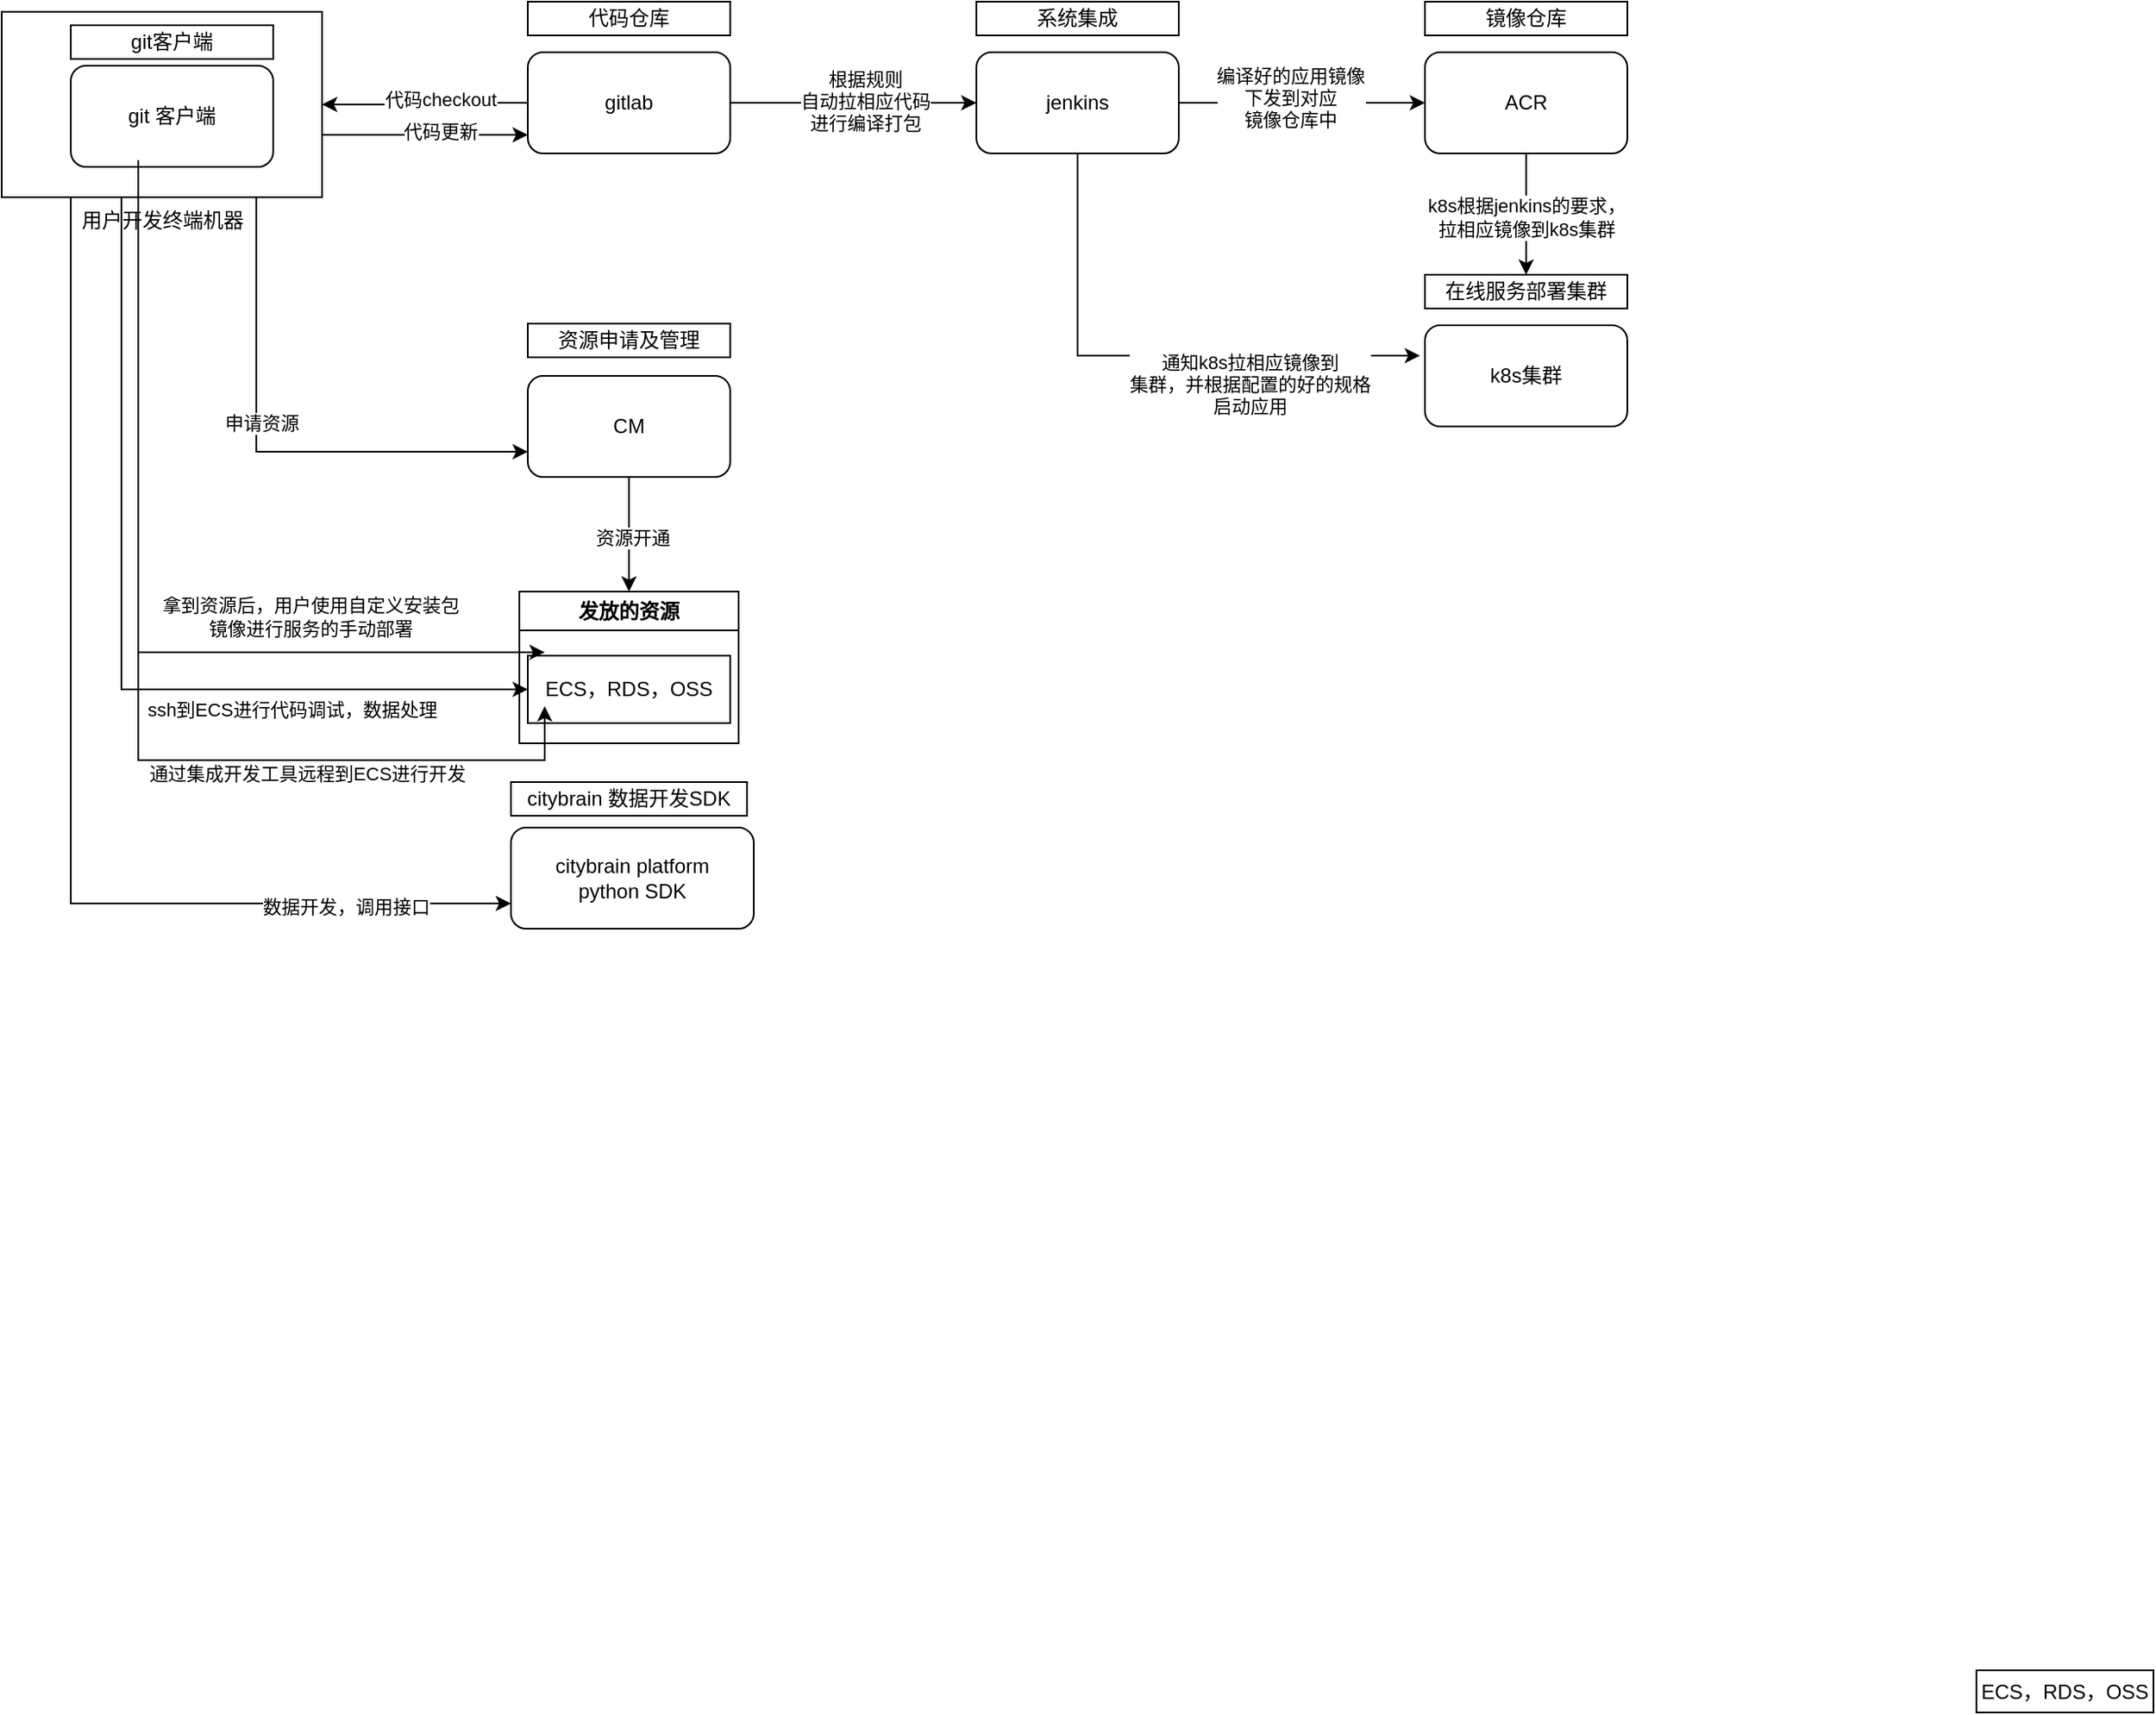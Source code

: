 <mxfile version="22.1.8" type="github">
  <diagram name="第 1 页" id="IHF5-MnVfziSvlJcvq6w">
    <mxGraphModel dx="1115" dy="607" grid="1" gridSize="10" guides="1" tooltips="1" connect="1" arrows="1" fold="1" page="1" pageScale="1" pageWidth="1169" pageHeight="827" math="0" shadow="0">
      <root>
        <mxCell id="0" />
        <mxCell id="1" parent="0" />
        <mxCell id="IRgwDZgw4Co34BkoaDT--37" value="发放的资源" style="swimlane;whiteSpace=wrap;html=1;" vertex="1" parent="1">
          <mxGeometry x="386" y="560" width="130" height="90" as="geometry" />
        </mxCell>
        <mxCell id="IRgwDZgw4Co34BkoaDT--30" style="edgeStyle=orthogonalEdgeStyle;rounded=0;orthogonalLoop=1;jettySize=auto;html=1;entryX=0;entryY=0.75;entryDx=0;entryDy=0;" edge="1" parent="1" source="IRgwDZgw4Co34BkoaDT--29" target="IRgwDZgw4Co34BkoaDT--4">
          <mxGeometry relative="1" as="geometry">
            <mxPoint x="200" y="320" as="targetPoint" />
            <Array as="points">
              <mxPoint x="230" y="477" />
            </Array>
          </mxGeometry>
        </mxCell>
        <mxCell id="IRgwDZgw4Co34BkoaDT--31" value="申请资源" style="edgeLabel;html=1;align=center;verticalAlign=middle;resizable=0;points=[];" vertex="1" connectable="0" parent="IRgwDZgw4Co34BkoaDT--30">
          <mxGeometry x="-0.142" y="3" relative="1" as="geometry">
            <mxPoint as="offset" />
          </mxGeometry>
        </mxCell>
        <mxCell id="IRgwDZgw4Co34BkoaDT--34" style="edgeStyle=orthogonalEdgeStyle;rounded=0;orthogonalLoop=1;jettySize=auto;html=1;entryX=0;entryY=0.75;entryDx=0;entryDy=0;" edge="1" parent="1">
          <mxGeometry relative="1" as="geometry">
            <mxPoint x="269" y="289" as="sourcePoint" />
            <mxPoint x="391.0" y="289" as="targetPoint" />
            <Array as="points">
              <mxPoint x="300" y="289" />
              <mxPoint x="300" y="289" />
            </Array>
          </mxGeometry>
        </mxCell>
        <mxCell id="IRgwDZgw4Co34BkoaDT--35" value="代码更新" style="edgeLabel;html=1;align=center;verticalAlign=middle;resizable=0;points=[];" vertex="1" connectable="0" parent="IRgwDZgw4Co34BkoaDT--34">
          <mxGeometry x="0.143" y="2" relative="1" as="geometry">
            <mxPoint as="offset" />
          </mxGeometry>
        </mxCell>
        <mxCell id="IRgwDZgw4Co34BkoaDT--43" style="edgeStyle=orthogonalEdgeStyle;rounded=0;orthogonalLoop=1;jettySize=auto;html=1;entryX=0;entryY=0.5;entryDx=0;entryDy=0;" edge="1" parent="1" source="IRgwDZgw4Co34BkoaDT--29" target="IRgwDZgw4Co34BkoaDT--40">
          <mxGeometry relative="1" as="geometry">
            <Array as="points">
              <mxPoint x="150" y="618" />
            </Array>
          </mxGeometry>
        </mxCell>
        <mxCell id="IRgwDZgw4Co34BkoaDT--44" value="ssh到ECS进行代码调试，数据处理" style="edgeLabel;html=1;align=center;verticalAlign=middle;resizable=0;points=[];" vertex="1" connectable="0" parent="IRgwDZgw4Co34BkoaDT--43">
          <mxGeometry x="0.322" y="-5" relative="1" as="geometry">
            <mxPoint x="40" y="7" as="offset" />
          </mxGeometry>
        </mxCell>
        <mxCell id="IRgwDZgw4Co34BkoaDT--49" style="edgeStyle=orthogonalEdgeStyle;rounded=0;orthogonalLoop=1;jettySize=auto;html=1;entryX=0;entryY=0.75;entryDx=0;entryDy=0;" edge="1" parent="1" source="IRgwDZgw4Co34BkoaDT--29" target="IRgwDZgw4Co34BkoaDT--47">
          <mxGeometry relative="1" as="geometry">
            <Array as="points">
              <mxPoint x="120" y="745" />
            </Array>
          </mxGeometry>
        </mxCell>
        <mxCell id="IRgwDZgw4Co34BkoaDT--50" value="数据开发，调用接口" style="edgeLabel;html=1;align=center;verticalAlign=middle;resizable=0;points=[];" vertex="1" connectable="0" parent="IRgwDZgw4Co34BkoaDT--49">
          <mxGeometry x="0.782" y="-2" relative="1" as="geometry">
            <mxPoint x="-24" as="offset" />
          </mxGeometry>
        </mxCell>
        <mxCell id="IRgwDZgw4Co34BkoaDT--29" value="用户开发终端机器" style="verticalLabelPosition=bottom;verticalAlign=top;html=1;shape=mxgraph.basic.rect;fillColor2=none;strokeWidth=1;size=20;indent=5;" vertex="1" parent="1">
          <mxGeometry x="79" y="216" width="190" height="110" as="geometry" />
        </mxCell>
        <mxCell id="IRgwDZgw4Co34BkoaDT--2" value="资源申请及管理" style="rounded=0;whiteSpace=wrap;html=1;" vertex="1" parent="1">
          <mxGeometry x="391" y="401" width="120" height="20" as="geometry" />
        </mxCell>
        <mxCell id="IRgwDZgw4Co34BkoaDT--15" style="edgeStyle=orthogonalEdgeStyle;rounded=0;orthogonalLoop=1;jettySize=auto;html=1;entryX=0;entryY=0.5;entryDx=0;entryDy=0;" edge="1" parent="1" source="IRgwDZgw4Co34BkoaDT--3" target="IRgwDZgw4Co34BkoaDT--6">
          <mxGeometry relative="1" as="geometry" />
        </mxCell>
        <mxCell id="IRgwDZgw4Co34BkoaDT--16" value="根据规则&lt;br&gt;自动拉相应代码&lt;br&gt;进行编译打包" style="edgeLabel;html=1;align=center;verticalAlign=middle;resizable=0;points=[];" vertex="1" connectable="0" parent="IRgwDZgw4Co34BkoaDT--15">
          <mxGeometry x="0.091" y="1" relative="1" as="geometry">
            <mxPoint as="offset" />
          </mxGeometry>
        </mxCell>
        <mxCell id="IRgwDZgw4Co34BkoaDT--32" style="edgeStyle=orthogonalEdgeStyle;rounded=0;orthogonalLoop=1;jettySize=auto;html=1;" edge="1" parent="1" source="IRgwDZgw4Co34BkoaDT--3" target="IRgwDZgw4Co34BkoaDT--29">
          <mxGeometry relative="1" as="geometry" />
        </mxCell>
        <mxCell id="IRgwDZgw4Co34BkoaDT--33" value="代码checkout" style="edgeLabel;html=1;align=center;verticalAlign=middle;resizable=0;points=[];" vertex="1" connectable="0" parent="IRgwDZgw4Co34BkoaDT--32">
          <mxGeometry x="-0.328" y="3" relative="1" as="geometry">
            <mxPoint x="-11" y="-5" as="offset" />
          </mxGeometry>
        </mxCell>
        <mxCell id="IRgwDZgw4Co34BkoaDT--3" value="gitlab" style="rounded=1;whiteSpace=wrap;html=1;" vertex="1" parent="1">
          <mxGeometry x="391" y="240" width="120" height="60" as="geometry" />
        </mxCell>
        <mxCell id="IRgwDZgw4Co34BkoaDT--41" style="edgeStyle=orthogonalEdgeStyle;rounded=0;orthogonalLoop=1;jettySize=auto;html=1;entryX=0.5;entryY=0;entryDx=0;entryDy=0;" edge="1" parent="1" source="IRgwDZgw4Co34BkoaDT--4" target="IRgwDZgw4Co34BkoaDT--37">
          <mxGeometry relative="1" as="geometry" />
        </mxCell>
        <mxCell id="IRgwDZgw4Co34BkoaDT--42" value="资源开通" style="edgeLabel;html=1;align=center;verticalAlign=middle;resizable=0;points=[];" vertex="1" connectable="0" parent="IRgwDZgw4Co34BkoaDT--41">
          <mxGeometry x="0.095" y="2" relative="1" as="geometry">
            <mxPoint y="-1" as="offset" />
          </mxGeometry>
        </mxCell>
        <mxCell id="IRgwDZgw4Co34BkoaDT--4" value="CM" style="rounded=1;whiteSpace=wrap;html=1;" vertex="1" parent="1">
          <mxGeometry x="391" y="432" width="120" height="60" as="geometry" />
        </mxCell>
        <mxCell id="IRgwDZgw4Co34BkoaDT--5" value="代码仓库" style="rounded=0;whiteSpace=wrap;html=1;" vertex="1" parent="1">
          <mxGeometry x="391" y="210" width="120" height="20" as="geometry" />
        </mxCell>
        <mxCell id="IRgwDZgw4Co34BkoaDT--17" style="edgeStyle=orthogonalEdgeStyle;rounded=0;orthogonalLoop=1;jettySize=auto;html=1;entryX=0;entryY=0.5;entryDx=0;entryDy=0;" edge="1" parent="1" source="IRgwDZgw4Co34BkoaDT--6" target="IRgwDZgw4Co34BkoaDT--8">
          <mxGeometry relative="1" as="geometry" />
        </mxCell>
        <mxCell id="IRgwDZgw4Co34BkoaDT--18" value="编译好的应用镜像&lt;br&gt;下发到对应&lt;br&gt;镜像仓库中" style="edgeLabel;html=1;align=center;verticalAlign=middle;resizable=0;points=[];" vertex="1" connectable="0" parent="IRgwDZgw4Co34BkoaDT--17">
          <mxGeometry x="-0.104" y="3" relative="1" as="geometry">
            <mxPoint as="offset" />
          </mxGeometry>
        </mxCell>
        <mxCell id="IRgwDZgw4Co34BkoaDT--19" style="edgeStyle=orthogonalEdgeStyle;rounded=0;orthogonalLoop=1;jettySize=auto;html=1;" edge="1" parent="1" source="IRgwDZgw4Co34BkoaDT--6">
          <mxGeometry relative="1" as="geometry">
            <mxPoint x="920" y="420" as="targetPoint" />
            <Array as="points">
              <mxPoint x="717" y="420" />
              <mxPoint x="911" y="420" />
            </Array>
          </mxGeometry>
        </mxCell>
        <mxCell id="IRgwDZgw4Co34BkoaDT--20" value="通知k8s拉相应镜像到&lt;br&gt;集群，并根据配置的好的规格&lt;br&gt;启动应用" style="edgeLabel;html=1;align=center;verticalAlign=middle;resizable=0;points=[];" vertex="1" connectable="0" parent="IRgwDZgw4Co34BkoaDT--19">
          <mxGeometry x="0.375" y="-2" relative="1" as="geometry">
            <mxPoint y="15" as="offset" />
          </mxGeometry>
        </mxCell>
        <mxCell id="IRgwDZgw4Co34BkoaDT--6" value="jenkins" style="rounded=1;whiteSpace=wrap;html=1;" vertex="1" parent="1">
          <mxGeometry x="657" y="240" width="120" height="60" as="geometry" />
        </mxCell>
        <mxCell id="IRgwDZgw4Co34BkoaDT--21" style="edgeStyle=orthogonalEdgeStyle;rounded=0;orthogonalLoop=1;jettySize=auto;html=1;entryX=0.5;entryY=0;entryDx=0;entryDy=0;" edge="1" parent="1" source="IRgwDZgw4Co34BkoaDT--8" target="IRgwDZgw4Co34BkoaDT--13">
          <mxGeometry relative="1" as="geometry" />
        </mxCell>
        <mxCell id="IRgwDZgw4Co34BkoaDT--22" value="k8s根据jenkins的要求，&lt;br&gt;拉相应镜像到k8s集群" style="edgeLabel;html=1;align=center;verticalAlign=middle;resizable=0;points=[];" vertex="1" connectable="0" parent="IRgwDZgw4Co34BkoaDT--21">
          <mxGeometry x="0.053" relative="1" as="geometry">
            <mxPoint as="offset" />
          </mxGeometry>
        </mxCell>
        <mxCell id="IRgwDZgw4Co34BkoaDT--8" value="ACR" style="rounded=1;whiteSpace=wrap;html=1;" vertex="1" parent="1">
          <mxGeometry x="923" y="240" width="120" height="60" as="geometry" />
        </mxCell>
        <mxCell id="IRgwDZgw4Co34BkoaDT--9" value="k8s集群" style="rounded=1;whiteSpace=wrap;html=1;" vertex="1" parent="1">
          <mxGeometry x="923" y="402" width="120" height="60" as="geometry" />
        </mxCell>
        <mxCell id="IRgwDZgw4Co34BkoaDT--10" value="git 客户端" style="rounded=1;whiteSpace=wrap;html=1;" vertex="1" parent="1">
          <mxGeometry x="120" y="248" width="120" height="60" as="geometry" />
        </mxCell>
        <mxCell id="IRgwDZgw4Co34BkoaDT--11" value="系统集成" style="rounded=0;whiteSpace=wrap;html=1;" vertex="1" parent="1">
          <mxGeometry x="657" y="210" width="120" height="20" as="geometry" />
        </mxCell>
        <mxCell id="IRgwDZgw4Co34BkoaDT--12" value="镜像仓库" style="rounded=0;whiteSpace=wrap;html=1;" vertex="1" parent="1">
          <mxGeometry x="923" y="210" width="120" height="20" as="geometry" />
        </mxCell>
        <mxCell id="IRgwDZgw4Co34BkoaDT--13" value="在线服务部署集群" style="rounded=0;whiteSpace=wrap;html=1;" vertex="1" parent="1">
          <mxGeometry x="923" y="372" width="120" height="20" as="geometry" />
        </mxCell>
        <mxCell id="IRgwDZgw4Co34BkoaDT--14" value="git客户端" style="rounded=0;whiteSpace=wrap;html=1;" vertex="1" parent="1">
          <mxGeometry x="120" y="224" width="120" height="20" as="geometry" />
        </mxCell>
        <mxCell id="IRgwDZgw4Co34BkoaDT--39" value="ECS，RDS，OSS" style="rounded=0;whiteSpace=wrap;html=1;" vertex="1" parent="1">
          <mxGeometry x="1250" y="1200" width="105" height="25" as="geometry" />
        </mxCell>
        <mxCell id="IRgwDZgw4Co34BkoaDT--40" value="ECS，RDS，OSS" style="rounded=0;whiteSpace=wrap;html=1;" vertex="1" parent="1">
          <mxGeometry x="391" y="598" width="120" height="40" as="geometry" />
        </mxCell>
        <mxCell id="IRgwDZgw4Co34BkoaDT--47" value="citybrain platform&lt;br&gt;python SDK" style="rounded=1;whiteSpace=wrap;html=1;" vertex="1" parent="1">
          <mxGeometry x="381" y="700" width="144" height="60" as="geometry" />
        </mxCell>
        <mxCell id="IRgwDZgw4Co34BkoaDT--48" value="citybrain 数据开发SDK" style="rounded=0;whiteSpace=wrap;html=1;" vertex="1" parent="1">
          <mxGeometry x="381" y="673" width="140" height="20" as="geometry" />
        </mxCell>
        <mxCell id="IRgwDZgw4Co34BkoaDT--52" style="edgeStyle=orthogonalEdgeStyle;rounded=0;orthogonalLoop=1;jettySize=auto;html=1;entryX=0;entryY=0.5;entryDx=0;entryDy=0;" edge="1" parent="1">
          <mxGeometry relative="1" as="geometry">
            <mxPoint x="160" y="336" as="sourcePoint" />
            <mxPoint x="401" y="628" as="targetPoint" />
            <Array as="points">
              <mxPoint x="160" y="660" />
              <mxPoint x="401" y="660" />
            </Array>
          </mxGeometry>
        </mxCell>
        <mxCell id="IRgwDZgw4Co34BkoaDT--53" value="通过集成开发工具远程到ECS进行开发" style="edgeLabel;html=1;align=center;verticalAlign=middle;resizable=0;points=[];" vertex="1" connectable="0" parent="IRgwDZgw4Co34BkoaDT--52">
          <mxGeometry x="0.322" y="-5" relative="1" as="geometry">
            <mxPoint x="29" y="3" as="offset" />
          </mxGeometry>
        </mxCell>
        <mxCell id="IRgwDZgw4Co34BkoaDT--56" style="edgeStyle=orthogonalEdgeStyle;rounded=0;orthogonalLoop=1;jettySize=auto;html=1;entryX=0;entryY=0.5;entryDx=0;entryDy=0;" edge="1" parent="1">
          <mxGeometry relative="1" as="geometry">
            <mxPoint x="160" y="304" as="sourcePoint" />
            <mxPoint x="401" y="596" as="targetPoint" />
            <Array as="points">
              <mxPoint x="160" y="596" />
            </Array>
          </mxGeometry>
        </mxCell>
        <mxCell id="IRgwDZgw4Co34BkoaDT--57" value="拿到资源后，用户使用自定义安装包&lt;br&gt;镜像进行服务的手动部署" style="edgeLabel;html=1;align=center;verticalAlign=middle;resizable=0;points=[];" vertex="1" connectable="0" parent="IRgwDZgw4Co34BkoaDT--56">
          <mxGeometry x="0.322" y="-5" relative="1" as="geometry">
            <mxPoint x="41" y="-26" as="offset" />
          </mxGeometry>
        </mxCell>
      </root>
    </mxGraphModel>
  </diagram>
</mxfile>
